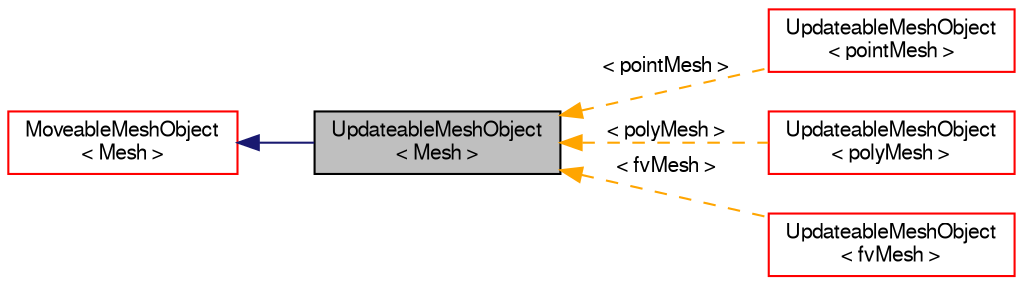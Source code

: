 digraph "UpdateableMeshObject&lt; Mesh &gt;"
{
  bgcolor="transparent";
  edge [fontname="FreeSans",fontsize="10",labelfontname="FreeSans",labelfontsize="10"];
  node [fontname="FreeSans",fontsize="10",shape=record];
  rankdir="LR";
  Node0 [label="UpdateableMeshObject\l\< Mesh \>",height=0.2,width=0.4,color="black", fillcolor="grey75", style="filled", fontcolor="black"];
  Node1 -> Node0 [dir="back",color="midnightblue",fontsize="10",style="solid",fontname="FreeSans"];
  Node1 [label="MoveableMeshObject\l\< Mesh \>",height=0.2,width=0.4,color="red",URL="$a27154.html"];
  Node0 -> Node7 [dir="back",color="orange",fontsize="10",style="dashed",label=" \< pointMesh \>" ,fontname="FreeSans"];
  Node7 [label="UpdateableMeshObject\l\< pointMesh \>",height=0.2,width=0.4,color="red",URL="$a27158.html"];
  Node0 -> Node10 [dir="back",color="orange",fontsize="10",style="dashed",label=" \< polyMesh \>" ,fontname="FreeSans"];
  Node10 [label="UpdateableMeshObject\l\< polyMesh \>",height=0.2,width=0.4,color="red",URL="$a27158.html"];
  Node0 -> Node15 [dir="back",color="orange",fontsize="10",style="dashed",label=" \< fvMesh \>" ,fontname="FreeSans"];
  Node15 [label="UpdateableMeshObject\l\< fvMesh \>",height=0.2,width=0.4,color="red",URL="$a27158.html"];
}

